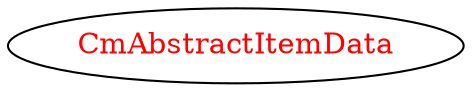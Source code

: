 digraph dependencyGraph {
 concentrate=true;
 ranksep="2.0";
 rankdir="LR"; 
 splines="ortho";
"CmAbstractItemData" [fontcolor="red"];
}